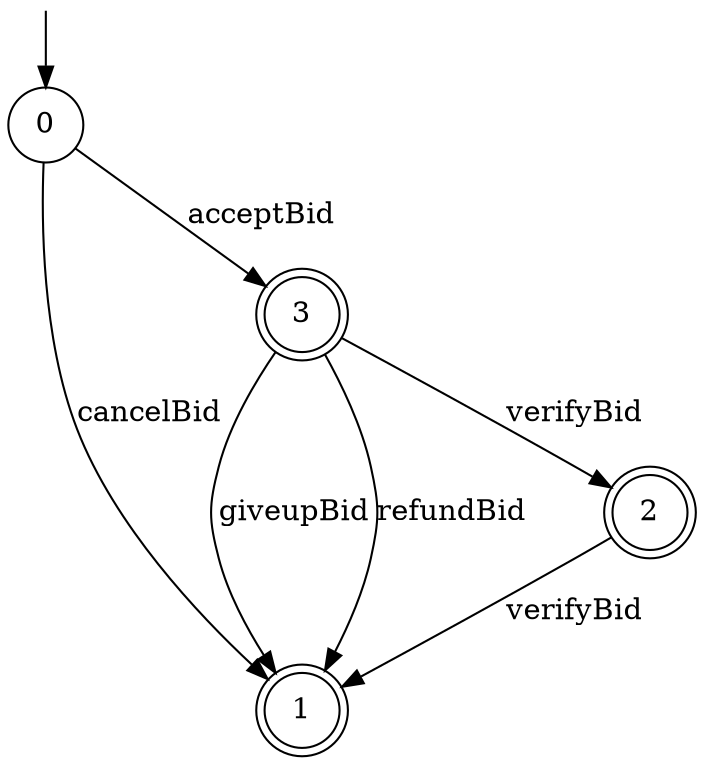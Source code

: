 digraph g {

	s0 [shape="circle" label="0"];
	s1 [shape="doublecircle" label="1"];
	s2 [shape="doublecircle" label="2"];
	s3 [shape="doublecircle" label="3"];
	s0 -> s1 [label="cancelBid"];
	s0 -> s3 [label="acceptBid"];
	s2 -> s1 [label="verifyBid"];
	s3 -> s1 [label="giveupBid"];
	s3 -> s2 [label="verifyBid"];
	s3 -> s1 [label="refundBid"];

__start0 [label="" shape="none" width="0" height="0"];
__start0 -> s0;

}
